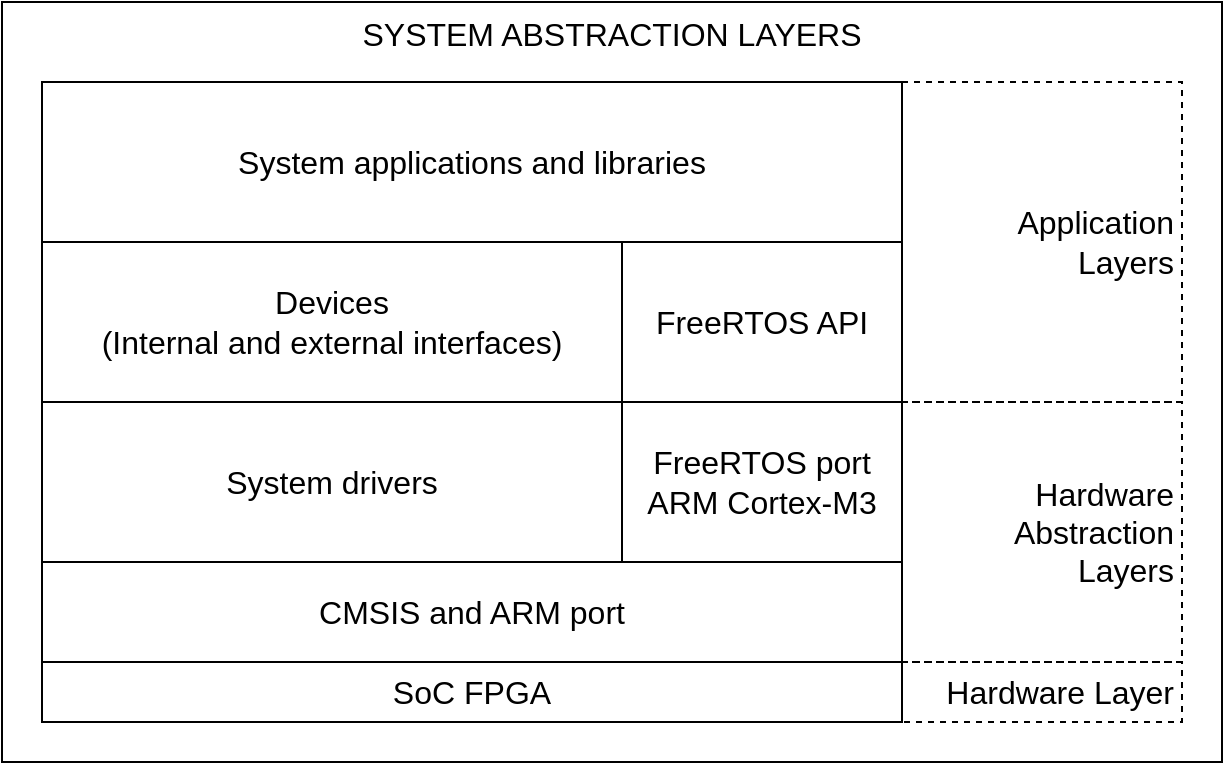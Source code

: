 <mxfile version="13.1.3" type="device"><diagram id="F25dF73ao7oH4ZOYUhZs" name="Page-1"><mxGraphModel dx="1038" dy="499" grid="1" gridSize="10" guides="1" tooltips="1" connect="1" arrows="1" fold="1" page="1" pageScale="1" pageWidth="850" pageHeight="1100" math="0" shadow="0"><root><mxCell id="0"/><mxCell id="1" parent="0"/><mxCell id="RpHHfNRYmXWHfPY8zMHE-81" value="SYSTEM ABSTRACTION LAYERS" style="rounded=0;whiteSpace=wrap;html=1;fillColor=none;fontSize=16;strokeWidth=1;perimeterSpacing=0;verticalAlign=top;align=center;" vertex="1" parent="1"><mxGeometry x="100" y="40" width="610" height="380" as="geometry"/></mxCell><mxCell id="RpHHfNRYmXWHfPY8zMHE-1" value="&lt;span style=&quot;&quot;&gt;CMSIS and ARM port&lt;/span&gt;" style="rounded=0;whiteSpace=wrap;html=1;fillColor=none;fontSize=16;strokeWidth=1;perimeterSpacing=0;verticalAlign=middle;align=center;" vertex="1" parent="1"><mxGeometry x="120" y="320" width="430" height="50" as="geometry"/></mxCell><mxCell id="RpHHfNRYmXWHfPY8zMHE-50" value="System drivers" style="rounded=0;whiteSpace=wrap;html=1;fillColor=none;fontSize=16;strokeWidth=1;perimeterSpacing=0;verticalAlign=middle;align=center;" vertex="1" parent="1"><mxGeometry x="120" y="240" width="290" height="80" as="geometry"/></mxCell><mxCell id="RpHHfNRYmXWHfPY8zMHE-51" value="Devices&lt;br&gt;(Internal and external interfaces)" style="rounded=0;whiteSpace=wrap;html=1;fillColor=none;fontSize=16;strokeWidth=1;perimeterSpacing=0;verticalAlign=middle;align=center;" vertex="1" parent="1"><mxGeometry x="120" y="160" width="290" height="80" as="geometry"/></mxCell><mxCell id="RpHHfNRYmXWHfPY8zMHE-52" value="FreeRTOS port&lt;br&gt;ARM Cortex-M3" style="rounded=0;whiteSpace=wrap;html=1;fillColor=none;fontSize=16;strokeWidth=1;perimeterSpacing=0;verticalAlign=middle;align=center;" vertex="1" parent="1"><mxGeometry x="410" y="240" width="140" height="80" as="geometry"/></mxCell><mxCell id="RpHHfNRYmXWHfPY8zMHE-53" value="FreeRTOS API" style="rounded=0;whiteSpace=wrap;html=1;fillColor=none;fontSize=16;strokeWidth=1;perimeterSpacing=0;verticalAlign=middle;align=center;" vertex="1" parent="1"><mxGeometry x="410" y="160" width="140" height="80" as="geometry"/></mxCell><mxCell id="RpHHfNRYmXWHfPY8zMHE-54" value="System applications and libraries" style="rounded=0;whiteSpace=wrap;html=1;fillColor=none;fontSize=16;strokeWidth=1;perimeterSpacing=0;verticalAlign=middle;align=center;" vertex="1" parent="1"><mxGeometry x="120" y="80" width="430" height="80" as="geometry"/></mxCell><mxCell id="RpHHfNRYmXWHfPY8zMHE-55" value="SoC FPGA" style="rounded=0;whiteSpace=wrap;html=1;fillColor=none;fontSize=16;strokeWidth=1;perimeterSpacing=0;verticalAlign=middle;align=center;" vertex="1" parent="1"><mxGeometry x="120" y="370" width="430" height="30" as="geometry"/></mxCell><mxCell id="RpHHfNRYmXWHfPY8zMHE-75" value="Hardware Layer" style="rounded=0;whiteSpace=wrap;html=1;fillColor=none;fontSize=16;strokeWidth=1;perimeterSpacing=0;verticalAlign=middle;align=right;dashed=1;spacingRight=2;" vertex="1" parent="1"><mxGeometry x="550" y="370" width="140" height="30" as="geometry"/></mxCell><mxCell id="RpHHfNRYmXWHfPY8zMHE-76" value="Hardware&lt;br&gt;Abstraction&lt;br&gt;Layers" style="rounded=0;whiteSpace=wrap;html=1;fillColor=none;fontSize=16;strokeWidth=1;perimeterSpacing=0;verticalAlign=middle;align=right;dashed=1;spacingRight=2;" vertex="1" parent="1"><mxGeometry x="550" y="240" width="140" height="130" as="geometry"/></mxCell><mxCell id="RpHHfNRYmXWHfPY8zMHE-77" value="Application&lt;br&gt;Layers" style="rounded=0;whiteSpace=wrap;html=1;fillColor=none;fontSize=16;strokeWidth=1;perimeterSpacing=0;verticalAlign=middle;align=right;dashed=1;spacingLeft=0;spacingRight=2;" vertex="1" parent="1"><mxGeometry x="550" y="80" width="140" height="160" as="geometry"/></mxCell></root></mxGraphModel></diagram></mxfile>